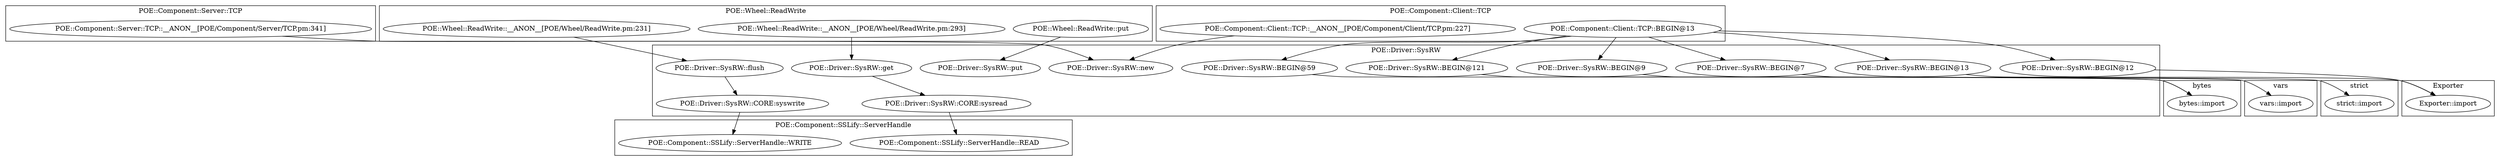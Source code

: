 digraph {
graph [overlap=false]
subgraph cluster_vars {
	label="vars";
	"vars::import";
}
subgraph cluster_POE_Component_SSLify_ServerHandle {
	label="POE::Component::SSLify::ServerHandle";
	"POE::Component::SSLify::ServerHandle::READ";
	"POE::Component::SSLify::ServerHandle::WRITE";
}
subgraph cluster_Exporter {
	label="Exporter";
	"Exporter::import";
}
subgraph cluster_POE_Component_Server_TCP {
	label="POE::Component::Server::TCP";
	"POE::Component::Server::TCP::__ANON__[POE/Component/Server/TCP.pm:341]";
}
subgraph cluster_POE_Wheel_ReadWrite {
	label="POE::Wheel::ReadWrite";
	"POE::Wheel::ReadWrite::put";
	"POE::Wheel::ReadWrite::__ANON__[POE/Wheel/ReadWrite.pm:293]";
	"POE::Wheel::ReadWrite::__ANON__[POE/Wheel/ReadWrite.pm:231]";
}
subgraph cluster_POE_Driver_SysRW {
	label="POE::Driver::SysRW";
	"POE::Driver::SysRW::put";
	"POE::Driver::SysRW::BEGIN@59";
	"POE::Driver::SysRW::CORE:syswrite";
	"POE::Driver::SysRW::CORE:sysread";
	"POE::Driver::SysRW::BEGIN@9";
	"POE::Driver::SysRW::BEGIN@7";
	"POE::Driver::SysRW::new";
	"POE::Driver::SysRW::get";
	"POE::Driver::SysRW::BEGIN@12";
	"POE::Driver::SysRW::BEGIN@121";
	"POE::Driver::SysRW::flush";
	"POE::Driver::SysRW::BEGIN@13";
}
subgraph cluster_strict {
	label="strict";
	"strict::import";
}
subgraph cluster_bytes {
	label="bytes";
	"bytes::import";
}
subgraph cluster_POE_Component_Client_TCP {
	label="POE::Component::Client::TCP";
	"POE::Component::Client::TCP::BEGIN@13";
	"POE::Component::Client::TCP::__ANON__[POE/Component/Client/TCP.pm:227]";
}
"POE::Component::Client::TCP::BEGIN@13" -> "POE::Driver::SysRW::BEGIN@7";
"POE::Driver::SysRW::BEGIN@13" -> "Exporter::import";
"POE::Driver::SysRW::BEGIN@12" -> "Exporter::import";
"POE::Wheel::ReadWrite::put" -> "POE::Driver::SysRW::put";
"POE::Component::Server::TCP::__ANON__[POE/Component/Server/TCP.pm:341]" -> "POE::Driver::SysRW::new";
"POE::Component::Client::TCP::__ANON__[POE/Component/Client/TCP.pm:227]" -> "POE::Driver::SysRW::new";
"POE::Component::Client::TCP::BEGIN@13" -> "POE::Driver::SysRW::BEGIN@59";
"POE::Driver::SysRW::BEGIN@121" -> "bytes::import";
"POE::Driver::SysRW::BEGIN@59" -> "bytes::import";
"POE::Driver::SysRW::CORE:syswrite" -> "POE::Component::SSLify::ServerHandle::WRITE";
"POE::Component::Client::TCP::BEGIN@13" -> "POE::Driver::SysRW::BEGIN@13";
"POE::Driver::SysRW::CORE:sysread" -> "POE::Component::SSLify::ServerHandle::READ";
"POE::Driver::SysRW::BEGIN@7" -> "strict::import";
"POE::Component::Client::TCP::BEGIN@13" -> "POE::Driver::SysRW::BEGIN@121";
"POE::Component::Client::TCP::BEGIN@13" -> "POE::Driver::SysRW::BEGIN@9";
"POE::Driver::SysRW::BEGIN@9" -> "vars::import";
"POE::Driver::SysRW::flush" -> "POE::Driver::SysRW::CORE:syswrite";
"POE::Wheel::ReadWrite::__ANON__[POE/Wheel/ReadWrite.pm:231]" -> "POE::Driver::SysRW::flush";
"POE::Component::Client::TCP::BEGIN@13" -> "POE::Driver::SysRW::BEGIN@12";
"POE::Wheel::ReadWrite::__ANON__[POE/Wheel/ReadWrite.pm:293]" -> "POE::Driver::SysRW::get";
"POE::Driver::SysRW::get" -> "POE::Driver::SysRW::CORE:sysread";
}
